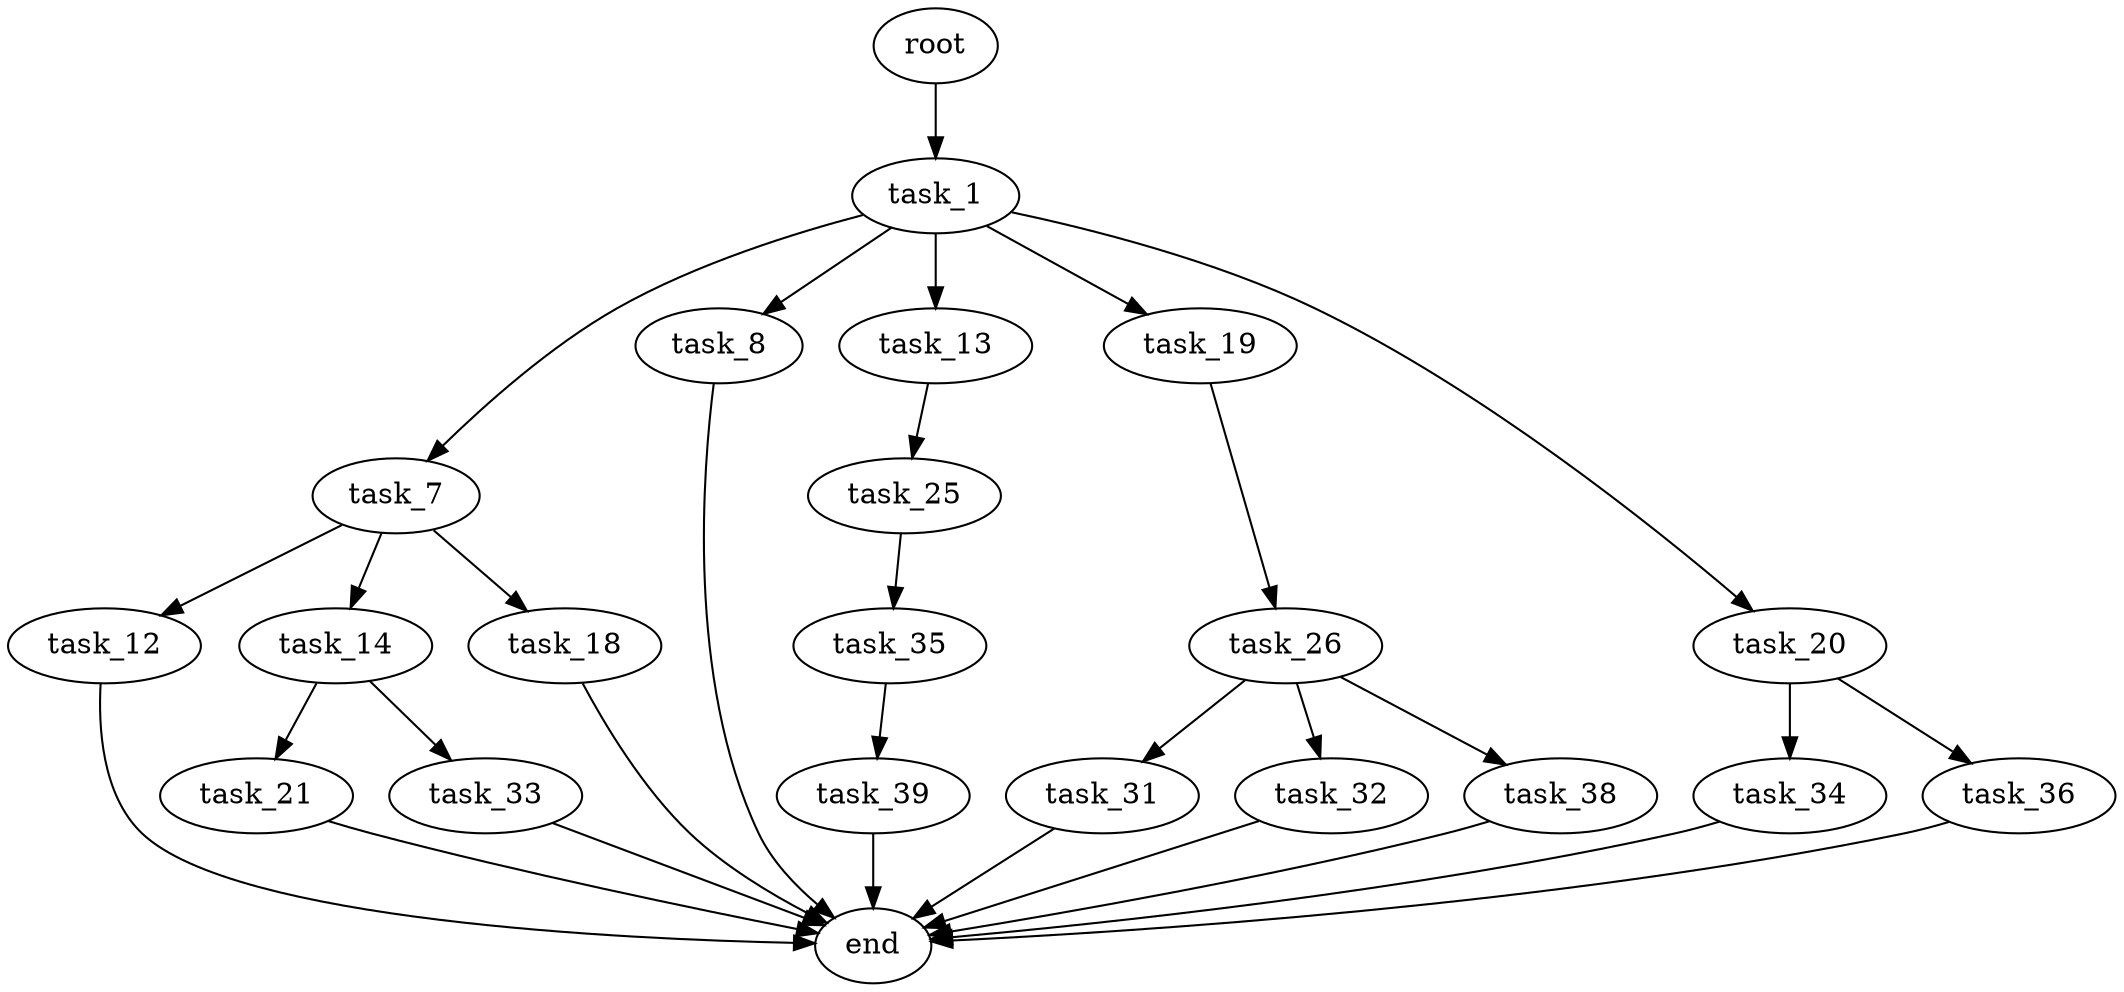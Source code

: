 digraph G {
  root [size="0.000000"];
  task_1 [size="22285632263.000000"];
  task_7 [size="12776196792.000000"];
  task_8 [size="1073741824000.000000"];
  task_12 [size="68719476736.000000"];
  task_13 [size="6829912183.000000"];
  task_14 [size="134217728000.000000"];
  task_18 [size="782757789696.000000"];
  task_19 [size="696128716638.000000"];
  task_20 [size="3437908084.000000"];
  task_21 [size="549755813888.000000"];
  task_25 [size="175272445661.000000"];
  task_26 [size="368293445632.000000"];
  task_31 [size="103698543041.000000"];
  task_32 [size="11319102552.000000"];
  task_33 [size="201485050659.000000"];
  task_34 [size="408105812.000000"];
  task_35 [size="10084408547.000000"];
  task_36 [size="43342340009.000000"];
  task_38 [size="46573403529.000000"];
  task_39 [size="8589934592.000000"];
  end [size="0.000000"];

  root -> task_1 [size="1.000000"];
  task_1 -> task_7 [size="33554432.000000"];
  task_1 -> task_8 [size="33554432.000000"];
  task_1 -> task_13 [size="33554432.000000"];
  task_1 -> task_19 [size="33554432.000000"];
  task_1 -> task_20 [size="33554432.000000"];
  task_7 -> task_12 [size="209715200.000000"];
  task_7 -> task_14 [size="209715200.000000"];
  task_7 -> task_18 [size="209715200.000000"];
  task_8 -> end [size="1.000000"];
  task_12 -> end [size="1.000000"];
  task_13 -> task_25 [size="838860800.000000"];
  task_14 -> task_21 [size="209715200.000000"];
  task_14 -> task_33 [size="209715200.000000"];
  task_18 -> end [size="1.000000"];
  task_19 -> task_26 [size="679477248.000000"];
  task_20 -> task_34 [size="75497472.000000"];
  task_20 -> task_36 [size="75497472.000000"];
  task_21 -> end [size="1.000000"];
  task_25 -> task_35 [size="134217728.000000"];
  task_26 -> task_31 [size="411041792.000000"];
  task_26 -> task_32 [size="411041792.000000"];
  task_26 -> task_38 [size="411041792.000000"];
  task_31 -> end [size="1.000000"];
  task_32 -> end [size="1.000000"];
  task_33 -> end [size="1.000000"];
  task_34 -> end [size="1.000000"];
  task_35 -> task_39 [size="411041792.000000"];
  task_36 -> end [size="1.000000"];
  task_38 -> end [size="1.000000"];
  task_39 -> end [size="1.000000"];
}
